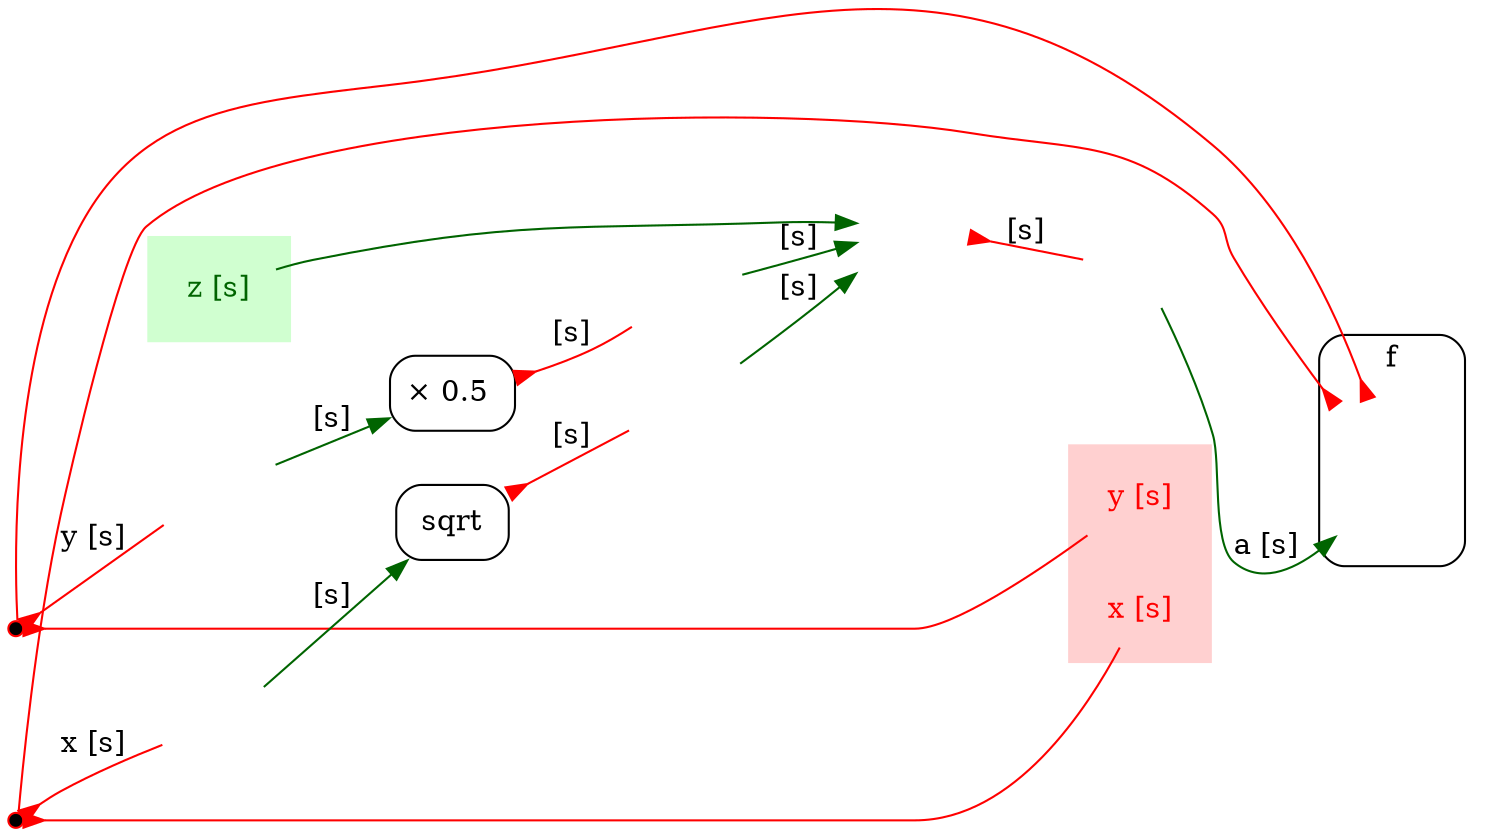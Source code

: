 /* Generated by GvGen v.0.9.1 (http://www.picviz.com/sections/opensource/gvgen.html) */

digraph G {
rankdir=LR;
   subgraph cluster1 {
   color="white";
bgcolor="#d0FFd0";
shape="plaintext";
label="";
      node14 [fontcolor="darkgreen",shape="none",label="z [s]"];
   }
   node2 [shape="box",style="rounded",label="× 0.5 "];
   subgraph cluster3 {
   shape="box";
style="rounded";
label="f";
      node4 [shape="none",fixedsize="true",imagescale="true",image="/var/folders/kf/_zwsc1_j2wn8smr7xtrrpnxc0000gn/T/tmppytc9hdp-icons/resized/100/InvPlus2.png",label="",height="1.0"];
   }
   node5 [width="0.1",style="filled",fillcolor="black",color="red",shape="point",label=""];
   node6 [width="0.1",style="filled",fillcolor="black",color="red",shape="point",label=""];
   node7 [shape="none",fixedsize="true",imagescale="true",image="/var/folders/kf/_zwsc1_j2wn8smr7xtrrpnxc0000gn/T/tmppytc9hdp-icons/resized/100/SumN.png",label="",height="1.0"];
   node8 [shape="box",style="rounded",label="sqrt"];
   node9 [fixedsize="true",imagescale="true",shape="plaintext",image="/var/folders/kf/_zwsc1_j2wn8smr7xtrrpnxc0000gn/T/tmppytc9hdp-icons/resized/100/leq.png",label=""];
   node10 [fixedsize="true",imagescale="true",shape="plaintext",image="/var/folders/kf/_zwsc1_j2wn8smr7xtrrpnxc0000gn/T/tmppytc9hdp-icons/resized/100/leq.png",label=""];
   node11 [fixedsize="true",imagescale="true",shape="plaintext",image="/var/folders/kf/_zwsc1_j2wn8smr7xtrrpnxc0000gn/T/tmppytc9hdp-icons/resized/100/leq.png",label=""];
   node12 [fixedsize="true",imagescale="true",shape="plaintext",image="/var/folders/kf/_zwsc1_j2wn8smr7xtrrpnxc0000gn/T/tmppytc9hdp-icons/resized/100/leq.png",label=""];
   node13 [fixedsize="true",imagescale="true",shape="plaintext",image="/var/folders/kf/_zwsc1_j2wn8smr7xtrrpnxc0000gn/T/tmppytc9hdp-icons/resized/100/leq.png",label=""];
   subgraph cluster15 {
   color="white";
bgcolor="#FFd0d0";
shape="plaintext";
label="";
      node17 [fontcolor="red",shape="none",label="x [s]"];
      node16 [fontcolor="red",shape="none",label="y [s]"];
   }
node14->node7 [color="darkgreen",arrowhead="normal",arrowtail="none",dir="both"];
node14->node2 [style="invis"];
node14->node12 [style="invis"];
node4->node5 [arrowhead="none",weight="0",constraint="false",color="red",arrowtail="inv",dir="both"];
node4->node6 [arrowhead="none",weight="0",constraint="false",color="red",arrowtail="inv",dir="both"];
node2->node12 [arrowhead="none",weight="0",color="red",arrowtail="inv",dir="both",label="[s]"];
node2->node16 [style="invis"];
node5->node10 [arrowhead="none",weight="0.5",color="red",arrowtail="inv",dir="both",label="y [s]"];
node5->node16 [color="red",arrowtail="inv",arrowhead="none",dir="both"];
node6->node9 [arrowhead="none",weight="0.5",color="red",arrowtail="inv",dir="both",label="x [s]"];
node6->node17 [color="red",arrowtail="inv",arrowhead="none",dir="both"];
node7->node13 [arrowhead="none",weight="0.5",color="red",arrowtail="inv",dir="both",label="[s]"];
node7->node16 [style="invis"];
node8->node11 [arrowhead="none",weight="0",color="red",arrowtail="inv",dir="both",label="[s]"];
node9->node8 [arrowhead="normal",weight="0.5",color="darkgreen",arrowtail="none",dir="both",label="[s]"];
node10->node2 [arrowhead="normal",weight="0.5",color="darkgreen",arrowtail="none",dir="both",label="[s]"];
node11->node7 [arrowhead="normal",weight="0",color="darkgreen",arrowtail="none",dir="both",label="[s]"];
node12->node7 [arrowhead="normal",weight="0",color="darkgreen",arrowtail="none",dir="both",label="[s]"];
node12->node16 [style="invis"];
node13->node4 [arrowhead="normal",weight="0.5",color="darkgreen",arrowtail="none",dir="both",label="a [s]"];
}
